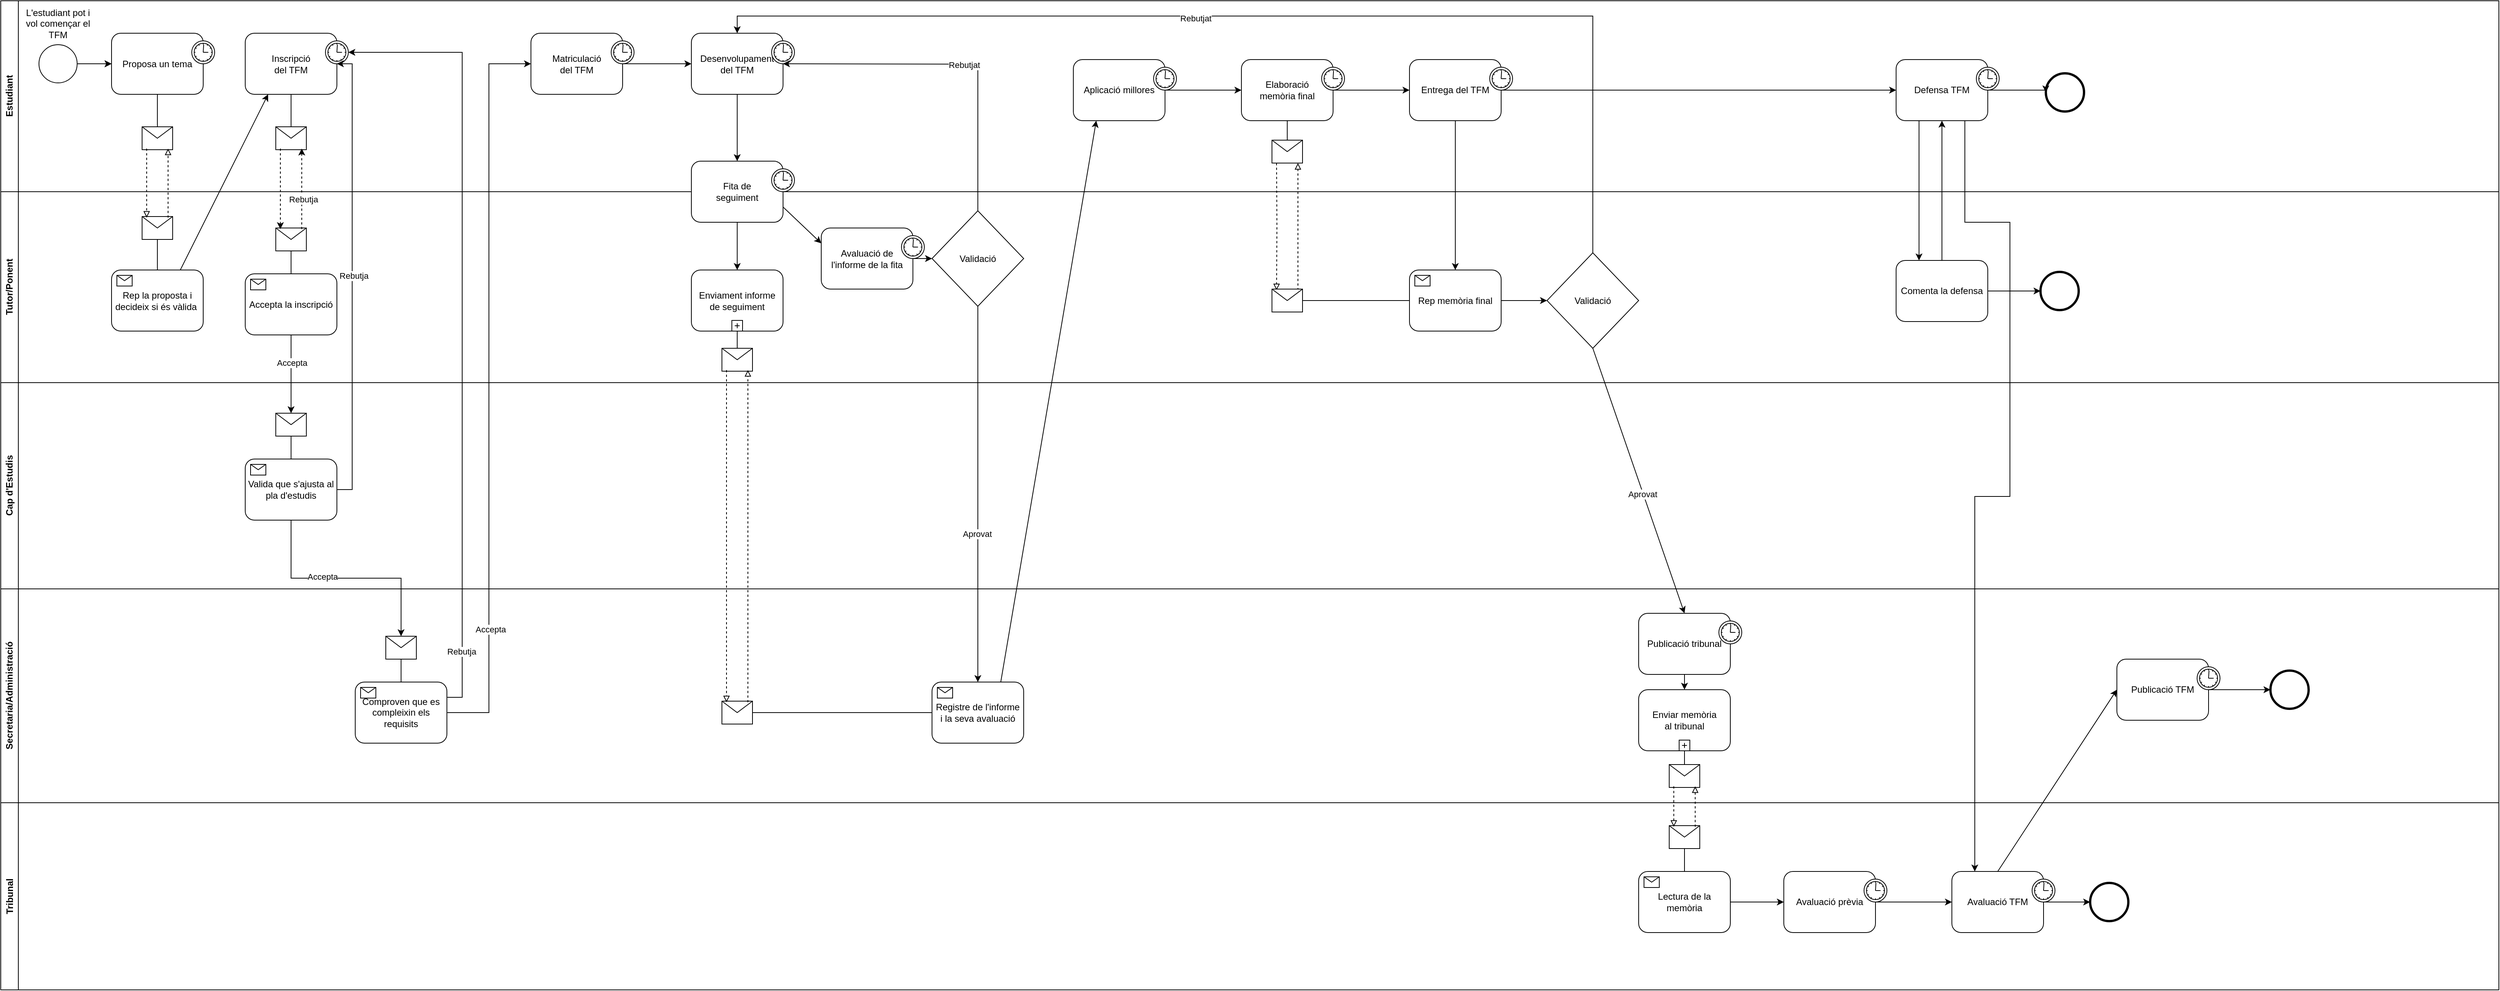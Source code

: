 <mxfile version="26.1.0">
  <diagram name="Page-1" id="2a216829-ef6e-dabb-86c1-c78162f3ba2b">
    <mxGraphModel grid="1" page="1" gridSize="10" guides="1" tooltips="1" connect="1" arrows="1" fold="1" pageScale="1" pageWidth="850" pageHeight="1100" background="none" math="0" shadow="0">
      <root>
        <mxCell id="0" />
        <mxCell id="1" parent="0" />
        <mxCell id="yLzV6yc735dI8KTZU0A9-1" value="Estudiant" style="swimlane;horizontal=0;whiteSpace=wrap;html=1;" vertex="1" parent="1">
          <mxGeometry x="190" y="360" width="3270" height="250" as="geometry" />
        </mxCell>
        <mxCell id="p6RiITKPJ6BDt2TdlpDd-7" style="edgeStyle=orthogonalEdgeStyle;rounded=0;orthogonalLoop=1;jettySize=auto;html=1;exitX=1;exitY=0.5;exitDx=0;exitDy=0;entryX=0;entryY=0.5;entryDx=0;entryDy=0;" edge="1" parent="yLzV6yc735dI8KTZU0A9-1" source="p6RiITKPJ6BDt2TdlpDd-5" target="yLzV6yc735dI8KTZU0A9-2">
          <mxGeometry relative="1" as="geometry" />
        </mxCell>
        <mxCell id="p6RiITKPJ6BDt2TdlpDd-5" value="" style="shape=mxgraph.bpmn.shape;html=1;verticalLabelPosition=bottom;labelBackgroundColor=#ffffff;verticalAlign=top;perimeter=ellipsePerimeter;outline=standard;symbol=general;" vertex="1" parent="yLzV6yc735dI8KTZU0A9-1">
          <mxGeometry x="50" y="57.5" width="50" height="50" as="geometry" />
        </mxCell>
        <mxCell id="p6RiITKPJ6BDt2TdlpDd-6" value="L&#39;estudiant pot i vol començar el TFM" style="text;html=1;align=center;verticalAlign=middle;whiteSpace=wrap;rounded=0;" vertex="1" parent="yLzV6yc735dI8KTZU0A9-1">
          <mxGeometry x="30" y="15" width="90" height="30" as="geometry" />
        </mxCell>
        <mxCell id="yLzV6yc735dI8KTZU0A9-2" value="Proposa un tema" style="html=1;whiteSpace=wrap;rounded=1;" vertex="1" parent="yLzV6yc735dI8KTZU0A9-1">
          <mxGeometry x="145" y="42.5" width="120" height="80" as="geometry" />
        </mxCell>
        <mxCell id="yLzV6yc735dI8KTZU0A9-3" value="" style="shape=mxgraph.bpmn.timer_start;perimeter=ellipsePerimeter;html=1;labelPosition=right;labelBackgroundColor=#ffffff;align=left;" vertex="1" parent="yLzV6yc735dI8KTZU0A9-2">
          <mxGeometry x="1" width="30" height="30" relative="1" as="geometry">
            <mxPoint x="-15" y="10" as="offset" />
          </mxGeometry>
        </mxCell>
        <mxCell id="yLzV6yc735dI8KTZU0A9-4" value="" style="shape=message;whiteSpace=wrap;html=1;" vertex="1" parent="yLzV6yc735dI8KTZU0A9-1">
          <mxGeometry x="185" y="165" width="40" height="30" as="geometry" />
        </mxCell>
        <mxCell id="yLzV6yc735dI8KTZU0A9-5" style="edgeStyle=orthogonalEdgeStyle;rounded=0;html=1;jettySize=auto;orthogonalLoop=1;endArrow=none;endFill=0;" edge="1" parent="yLzV6yc735dI8KTZU0A9-1" source="yLzV6yc735dI8KTZU0A9-4" target="yLzV6yc735dI8KTZU0A9-2">
          <mxGeometry relative="1" as="geometry" />
        </mxCell>
        <mxCell id="yLzV6yc735dI8KTZU0A9-6" style="edgeStyle=orthogonalEdgeStyle;rounded=0;orthogonalLoop=1;jettySize=auto;html=1;exitX=1;exitY=0.5;exitDx=0;exitDy=0;entryX=0;entryY=0.5;entryDx=0;entryDy=0;" edge="1" parent="yLzV6yc735dI8KTZU0A9-1" source="p6RiITKPJ6BDt2TdlpDd-5" target="yLzV6yc735dI8KTZU0A9-2">
          <mxGeometry relative="1" as="geometry" />
        </mxCell>
        <mxCell id="3hKkhI6YYm3gS_iwgTqW-5" value="&lt;div&gt;Inscripció&lt;/div&gt;&lt;div&gt;del TFM&lt;/div&gt;" style="html=1;whiteSpace=wrap;rounded=1;" vertex="1" parent="yLzV6yc735dI8KTZU0A9-1">
          <mxGeometry x="320" y="42.5" width="120" height="80" as="geometry" />
        </mxCell>
        <mxCell id="3hKkhI6YYm3gS_iwgTqW-6" value="" style="shape=mxgraph.bpmn.timer_start;perimeter=ellipsePerimeter;html=1;labelPosition=right;labelBackgroundColor=#ffffff;align=left;" vertex="1" parent="3hKkhI6YYm3gS_iwgTqW-5">
          <mxGeometry x="1" width="30" height="30" relative="1" as="geometry">
            <mxPoint x="-15" y="10" as="offset" />
          </mxGeometry>
        </mxCell>
        <mxCell id="3hKkhI6YYm3gS_iwgTqW-42" value="&lt;div&gt;Elaboració&lt;/div&gt;&lt;div&gt;memòria final&lt;/div&gt;" style="html=1;whiteSpace=wrap;rounded=1;" vertex="1" parent="yLzV6yc735dI8KTZU0A9-1">
          <mxGeometry x="1624" y="77" width="120" height="80" as="geometry" />
        </mxCell>
        <mxCell id="3hKkhI6YYm3gS_iwgTqW-43" value="" style="shape=mxgraph.bpmn.timer_start;perimeter=ellipsePerimeter;html=1;labelPosition=right;labelBackgroundColor=#ffffff;align=left;" vertex="1" parent="3hKkhI6YYm3gS_iwgTqW-42">
          <mxGeometry x="1" width="30" height="30" relative="1" as="geometry">
            <mxPoint x="-15" y="10" as="offset" />
          </mxGeometry>
        </mxCell>
        <mxCell id="3hKkhI6YYm3gS_iwgTqW-38" value="&lt;div&gt;Aplicació millores&lt;/div&gt;" style="html=1;whiteSpace=wrap;rounded=1;" vertex="1" parent="yLzV6yc735dI8KTZU0A9-1">
          <mxGeometry x="1404" y="77" width="120" height="80" as="geometry" />
        </mxCell>
        <mxCell id="3hKkhI6YYm3gS_iwgTqW-39" value="" style="shape=mxgraph.bpmn.timer_start;perimeter=ellipsePerimeter;html=1;labelPosition=right;labelBackgroundColor=#ffffff;align=left;" vertex="1" parent="3hKkhI6YYm3gS_iwgTqW-38">
          <mxGeometry x="1" width="30" height="30" relative="1" as="geometry">
            <mxPoint x="-15" y="10" as="offset" />
          </mxGeometry>
        </mxCell>
        <mxCell id="3hKkhI6YYm3gS_iwgTqW-44" value="" style="endArrow=classic;html=1;rounded=0;entryX=0;entryY=0.5;entryDx=0;entryDy=0;exitX=1;exitY=0.5;exitDx=0;exitDy=0;" edge="1" parent="yLzV6yc735dI8KTZU0A9-1" source="3hKkhI6YYm3gS_iwgTqW-38" target="3hKkhI6YYm3gS_iwgTqW-42">
          <mxGeometry width="50" height="50" relative="1" as="geometry">
            <mxPoint x="1694" y="215" as="sourcePoint" />
            <mxPoint x="1744" y="165" as="targetPoint" />
          </mxGeometry>
        </mxCell>
        <mxCell id="3hKkhI6YYm3gS_iwgTqW-45" value="Entrega del TFM" style="html=1;whiteSpace=wrap;rounded=1;" vertex="1" parent="yLzV6yc735dI8KTZU0A9-1">
          <mxGeometry x="1844" y="77" width="120" height="80" as="geometry" />
        </mxCell>
        <mxCell id="3hKkhI6YYm3gS_iwgTqW-46" value="" style="shape=mxgraph.bpmn.timer_start;perimeter=ellipsePerimeter;html=1;labelPosition=right;labelBackgroundColor=#ffffff;align=left;" vertex="1" parent="3hKkhI6YYm3gS_iwgTqW-45">
          <mxGeometry x="1" width="30" height="30" relative="1" as="geometry">
            <mxPoint x="-15" y="10" as="offset" />
          </mxGeometry>
        </mxCell>
        <mxCell id="3hKkhI6YYm3gS_iwgTqW-48" value="" style="endArrow=classic;html=1;rounded=0;entryX=0;entryY=0.5;entryDx=0;entryDy=0;exitX=0.5;exitY=1;exitDx=0;exitDy=0;exitPerimeter=0;" edge="1" parent="yLzV6yc735dI8KTZU0A9-1" source="3hKkhI6YYm3gS_iwgTqW-43" target="3hKkhI6YYm3gS_iwgTqW-45">
          <mxGeometry width="50" height="50" relative="1" as="geometry">
            <mxPoint x="1784" y="81.83" as="sourcePoint" />
            <mxPoint x="1834" y="81.83" as="targetPoint" />
          </mxGeometry>
        </mxCell>
        <mxCell id="3hKkhI6YYm3gS_iwgTqW-17" value="&lt;div&gt;Matriculació&lt;/div&gt;&lt;div&gt;del TFM&lt;/div&gt;" style="html=1;whiteSpace=wrap;rounded=1;" vertex="1" parent="yLzV6yc735dI8KTZU0A9-1">
          <mxGeometry x="694" y="42.5" width="120" height="80" as="geometry" />
        </mxCell>
        <mxCell id="3hKkhI6YYm3gS_iwgTqW-18" value="" style="shape=mxgraph.bpmn.timer_start;perimeter=ellipsePerimeter;html=1;labelPosition=right;labelBackgroundColor=#ffffff;align=left;" vertex="1" parent="3hKkhI6YYm3gS_iwgTqW-17">
          <mxGeometry x="1" width="30" height="30" relative="1" as="geometry">
            <mxPoint x="-15" y="10" as="offset" />
          </mxGeometry>
        </mxCell>
        <mxCell id="3hKkhI6YYm3gS_iwgTqW-20" value="Desenvolupament&lt;div&gt;del TFM&lt;/div&gt;" style="html=1;whiteSpace=wrap;rounded=1;" vertex="1" parent="yLzV6yc735dI8KTZU0A9-1">
          <mxGeometry x="904" y="42.5" width="120" height="80" as="geometry" />
        </mxCell>
        <mxCell id="3hKkhI6YYm3gS_iwgTqW-21" value="" style="shape=mxgraph.bpmn.timer_start;perimeter=ellipsePerimeter;html=1;labelPosition=right;labelBackgroundColor=#ffffff;align=left;" vertex="1" parent="3hKkhI6YYm3gS_iwgTqW-20">
          <mxGeometry x="1" width="30" height="30" relative="1" as="geometry">
            <mxPoint x="-15" y="10" as="offset" />
          </mxGeometry>
        </mxCell>
        <mxCell id="3hKkhI6YYm3gS_iwgTqW-22" value="" style="endArrow=classic;html=1;rounded=0;entryX=0;entryY=0.5;entryDx=0;entryDy=0;exitX=1;exitY=0.5;exitDx=0;exitDy=0;" edge="1" parent="yLzV6yc735dI8KTZU0A9-1" source="3hKkhI6YYm3gS_iwgTqW-17" target="3hKkhI6YYm3gS_iwgTqW-20">
          <mxGeometry width="50" height="50" relative="1" as="geometry">
            <mxPoint x="734" y="350" as="sourcePoint" />
            <mxPoint x="784" y="300" as="targetPoint" />
          </mxGeometry>
        </mxCell>
        <mxCell id="3hKkhI6YYm3gS_iwgTqW-113" value="" style="endArrow=classic;html=1;rounded=0;exitX=1;exitY=0.5;exitDx=0;exitDy=0;entryX=0;entryY=0.5;entryDx=0;entryDy=0;" edge="1" parent="yLzV6yc735dI8KTZU0A9-1" source="3hKkhI6YYm3gS_iwgTqW-45" target="3hKkhI6YYm3gS_iwgTqW-114">
          <mxGeometry width="50" height="50" relative="1" as="geometry">
            <mxPoint x="2174" y="140" as="sourcePoint" />
            <mxPoint x="2514" y="117" as="targetPoint" />
          </mxGeometry>
        </mxCell>
        <mxCell id="3hKkhI6YYm3gS_iwgTqW-114" value="Defensa TFM" style="html=1;whiteSpace=wrap;rounded=1;" vertex="1" parent="yLzV6yc735dI8KTZU0A9-1">
          <mxGeometry x="2481" y="77" width="120" height="80" as="geometry" />
        </mxCell>
        <mxCell id="3hKkhI6YYm3gS_iwgTqW-115" value="" style="shape=mxgraph.bpmn.timer_start;perimeter=ellipsePerimeter;html=1;labelPosition=right;labelBackgroundColor=#ffffff;align=left;" vertex="1" parent="3hKkhI6YYm3gS_iwgTqW-114">
          <mxGeometry x="1" width="30" height="30" relative="1" as="geometry">
            <mxPoint x="-15" y="10" as="offset" />
          </mxGeometry>
        </mxCell>
        <mxCell id="3hKkhI6YYm3gS_iwgTqW-129" value="" style="shape=mxgraph.bpmn.shape;html=1;verticalLabelPosition=bottom;labelBackgroundColor=#ffffff;verticalAlign=top;perimeter=ellipsePerimeter;outline=end;symbol=general;" vertex="1" parent="yLzV6yc735dI8KTZU0A9-1">
          <mxGeometry x="2677" y="95" width="50" height="50" as="geometry" />
        </mxCell>
        <mxCell id="3hKkhI6YYm3gS_iwgTqW-130" value="" style="edgeStyle=orthogonalEdgeStyle;rounded=0;orthogonalLoop=1;jettySize=auto;html=1;exitX=1;exitY=0.5;exitDx=0;exitDy=0;entryX=0;entryY=0.5;entryDx=0;entryDy=0;" edge="1" parent="yLzV6yc735dI8KTZU0A9-1" source="3hKkhI6YYm3gS_iwgTqW-114" target="3hKkhI6YYm3gS_iwgTqW-129">
          <mxGeometry relative="1" as="geometry">
            <mxPoint x="2601" y="125" as="sourcePoint" />
            <mxPoint x="2491" y="135" as="targetPoint" />
            <Array as="points">
              <mxPoint x="2647" y="117" />
              <mxPoint x="2647" y="117" />
            </Array>
          </mxGeometry>
        </mxCell>
        <mxCell id="p6RiITKPJ6BDt2TdlpDd-2" value="Cap d&#39;Estudis" style="swimlane;horizontal=0;whiteSpace=wrap;html=1;" vertex="1" parent="1">
          <mxGeometry x="190" y="860" width="3270" height="270" as="geometry" />
        </mxCell>
        <mxCell id="3hKkhI6YYm3gS_iwgTqW-11" value="Comproven que es compleixin els requisits" style="html=1;whiteSpace=wrap;rounded=1;" vertex="1" parent="p6RiITKPJ6BDt2TdlpDd-2">
          <mxGeometry x="464" y="392" width="120" height="80" as="geometry" />
        </mxCell>
        <mxCell id="3hKkhI6YYm3gS_iwgTqW-12" value="" style="html=1;shape=message;" vertex="1" parent="3hKkhI6YYm3gS_iwgTqW-11">
          <mxGeometry width="20" height="14" relative="1" as="geometry">
            <mxPoint x="7" y="7" as="offset" />
          </mxGeometry>
        </mxCell>
        <mxCell id="3hKkhI6YYm3gS_iwgTqW-14" style="edgeStyle=orthogonalEdgeStyle;rounded=0;html=1;jettySize=auto;orthogonalLoop=1;endArrow=none;endFill=0;exitX=0.5;exitY=1;exitDx=0;exitDy=0;" edge="1" parent="p6RiITKPJ6BDt2TdlpDd-2" source="3hKkhI6YYm3gS_iwgTqW-69" target="3hKkhI6YYm3gS_iwgTqW-11">
          <mxGeometry relative="1" as="geometry">
            <mxPoint x="524.059" y="362" as="sourcePoint" />
          </mxGeometry>
        </mxCell>
        <mxCell id="3hKkhI6YYm3gS_iwgTqW-29" value="&lt;div&gt;Registre de l&#39;informe&lt;/div&gt;&lt;div&gt;i la seva avaluació&lt;/div&gt;" style="html=1;whiteSpace=wrap;rounded=1;" vertex="1" parent="p6RiITKPJ6BDt2TdlpDd-2">
          <mxGeometry x="1219" y="392" width="120" height="80" as="geometry" />
        </mxCell>
        <mxCell id="3hKkhI6YYm3gS_iwgTqW-30" value="" style="html=1;shape=message;" vertex="1" parent="3hKkhI6YYm3gS_iwgTqW-29">
          <mxGeometry width="20" height="14" relative="1" as="geometry">
            <mxPoint x="7" y="7" as="offset" />
          </mxGeometry>
        </mxCell>
        <mxCell id="3hKkhI6YYm3gS_iwgTqW-65" value="Publicació tribunal" style="html=1;whiteSpace=wrap;rounded=1;" vertex="1" parent="p6RiITKPJ6BDt2TdlpDd-2">
          <mxGeometry x="2144" y="302" width="120" height="80" as="geometry" />
        </mxCell>
        <mxCell id="3hKkhI6YYm3gS_iwgTqW-66" value="" style="shape=mxgraph.bpmn.timer_start;perimeter=ellipsePerimeter;html=1;labelPosition=right;labelBackgroundColor=#ffffff;align=left;" vertex="1" parent="3hKkhI6YYm3gS_iwgTqW-65">
          <mxGeometry x="1" width="30" height="30" relative="1" as="geometry">
            <mxPoint x="-15" y="10" as="offset" />
          </mxGeometry>
        </mxCell>
        <mxCell id="3hKkhI6YYm3gS_iwgTqW-69" value="" style="shape=message;whiteSpace=wrap;html=1;" vertex="1" parent="p6RiITKPJ6BDt2TdlpDd-2">
          <mxGeometry x="504" y="332" width="40" height="30" as="geometry" />
        </mxCell>
        <mxCell id="3hKkhI6YYm3gS_iwgTqW-84" value="" style="shape=message;whiteSpace=wrap;html=1;" vertex="1" parent="p6RiITKPJ6BDt2TdlpDd-2">
          <mxGeometry x="944" y="417" width="40" height="30" as="geometry" />
        </mxCell>
        <mxCell id="3hKkhI6YYm3gS_iwgTqW-87" style="edgeStyle=orthogonalEdgeStyle;rounded=0;html=1;jettySize=auto;orthogonalLoop=1;endArrow=none;endFill=0;exitX=1;exitY=0.5;exitDx=0;exitDy=0;entryX=0;entryY=0.5;entryDx=0;entryDy=0;" edge="1" parent="p6RiITKPJ6BDt2TdlpDd-2" source="3hKkhI6YYm3gS_iwgTqW-84" target="3hKkhI6YYm3gS_iwgTqW-29">
          <mxGeometry relative="1" as="geometry">
            <mxPoint x="974" y="322" as="sourcePoint" />
            <mxPoint x="974" y="267" as="targetPoint" />
          </mxGeometry>
        </mxCell>
        <mxCell id="3hKkhI6YYm3gS_iwgTqW-100" value="&lt;div&gt;Enviar memòria&lt;/div&gt;&lt;div&gt;al tribunal&lt;/div&gt;" style="html=1;whiteSpace=wrap;rounded=1;" vertex="1" parent="p6RiITKPJ6BDt2TdlpDd-2">
          <mxGeometry x="2144" y="402" width="120" height="80" as="geometry" />
        </mxCell>
        <mxCell id="3hKkhI6YYm3gS_iwgTqW-101" value="" style="html=1;shape=plus;" vertex="1" parent="3hKkhI6YYm3gS_iwgTqW-100">
          <mxGeometry x="0.5" y="1" width="14" height="14" relative="1" as="geometry">
            <mxPoint x="-7" y="-14" as="offset" />
          </mxGeometry>
        </mxCell>
        <mxCell id="3hKkhI6YYm3gS_iwgTqW-102" value="" style="endArrow=classic;html=1;rounded=0;entryX=0.5;entryY=0;entryDx=0;entryDy=0;exitX=0.5;exitY=1;exitDx=0;exitDy=0;" edge="1" parent="p6RiITKPJ6BDt2TdlpDd-2" source="3hKkhI6YYm3gS_iwgTqW-65" target="3hKkhI6YYm3gS_iwgTqW-100">
          <mxGeometry width="50" height="50" relative="1" as="geometry">
            <mxPoint x="1974" y="195" as="sourcePoint" />
            <mxPoint x="2034" y="195" as="targetPoint" />
          </mxGeometry>
        </mxCell>
        <mxCell id="Fxmn-og7mq1B0yZS_rPv-15" style="edgeStyle=orthogonalEdgeStyle;rounded=0;orthogonalLoop=1;jettySize=auto;html=1;exitX=0.5;exitY=1;exitDx=0;exitDy=0;entryX=0.5;entryY=0;entryDx=0;entryDy=0;" edge="1" parent="p6RiITKPJ6BDt2TdlpDd-2" source="Fxmn-og7mq1B0yZS_rPv-9" target="3hKkhI6YYm3gS_iwgTqW-69">
          <mxGeometry relative="1" as="geometry" />
        </mxCell>
        <mxCell id="Fxmn-og7mq1B0yZS_rPv-16" value="Accepta" style="edgeLabel;html=1;align=center;verticalAlign=middle;resizable=0;points=[];" connectable="0" vertex="1" parent="Fxmn-og7mq1B0yZS_rPv-15">
          <mxGeometry x="-0.211" y="2" relative="1" as="geometry">
            <mxPoint as="offset" />
          </mxGeometry>
        </mxCell>
        <mxCell id="Fxmn-og7mq1B0yZS_rPv-9" value="Valida que s&#39;ajusta al pla d&#39;estudis" style="html=1;whiteSpace=wrap;rounded=1;" vertex="1" parent="p6RiITKPJ6BDt2TdlpDd-2">
          <mxGeometry x="320" y="100" width="120" height="80" as="geometry" />
        </mxCell>
        <mxCell id="Fxmn-og7mq1B0yZS_rPv-10" value="" style="html=1;shape=message;" vertex="1" parent="Fxmn-og7mq1B0yZS_rPv-9">
          <mxGeometry width="20" height="14" relative="1" as="geometry">
            <mxPoint x="7" y="7" as="offset" />
          </mxGeometry>
        </mxCell>
        <mxCell id="Fxmn-og7mq1B0yZS_rPv-11" style="edgeStyle=orthogonalEdgeStyle;rounded=0;html=1;jettySize=auto;orthogonalLoop=1;endArrow=none;endFill=0;exitX=0.5;exitY=1;exitDx=0;exitDy=0;" edge="1" parent="p6RiITKPJ6BDt2TdlpDd-2" source="Fxmn-og7mq1B0yZS_rPv-12" target="Fxmn-og7mq1B0yZS_rPv-9">
          <mxGeometry relative="1" as="geometry">
            <mxPoint x="380.059" y="70" as="sourcePoint" />
          </mxGeometry>
        </mxCell>
        <mxCell id="Fxmn-og7mq1B0yZS_rPv-12" value="" style="shape=message;whiteSpace=wrap;html=1;" vertex="1" parent="p6RiITKPJ6BDt2TdlpDd-2">
          <mxGeometry x="360" y="40" width="40" height="30" as="geometry" />
        </mxCell>
        <mxCell id="p6RiITKPJ6BDt2TdlpDd-4" value="Tribunal" style="swimlane;horizontal=0;whiteSpace=wrap;html=1;" vertex="1" parent="1">
          <mxGeometry x="190" y="1410" width="3270" height="245" as="geometry" />
        </mxCell>
        <mxCell id="3hKkhI6YYm3gS_iwgTqW-116" value="Avaluació TFM" style="html=1;whiteSpace=wrap;rounded=1;" vertex="1" parent="p6RiITKPJ6BDt2TdlpDd-4">
          <mxGeometry x="2554" y="90" width="120" height="80" as="geometry" />
        </mxCell>
        <mxCell id="3hKkhI6YYm3gS_iwgTqW-117" value="" style="shape=mxgraph.bpmn.timer_start;perimeter=ellipsePerimeter;html=1;labelPosition=right;labelBackgroundColor=#ffffff;align=left;" vertex="1" parent="3hKkhI6YYm3gS_iwgTqW-116">
          <mxGeometry x="1" width="30" height="30" relative="1" as="geometry">
            <mxPoint x="-15" y="10" as="offset" />
          </mxGeometry>
        </mxCell>
        <mxCell id="3hKkhI6YYm3gS_iwgTqW-104" value="Lectura de la memòria" style="html=1;whiteSpace=wrap;rounded=1;" vertex="1" parent="p6RiITKPJ6BDt2TdlpDd-4">
          <mxGeometry x="2144" y="90" width="120" height="80" as="geometry" />
        </mxCell>
        <mxCell id="3hKkhI6YYm3gS_iwgTqW-105" value="" style="html=1;shape=message;" vertex="1" parent="3hKkhI6YYm3gS_iwgTqW-104">
          <mxGeometry width="20" height="14" relative="1" as="geometry">
            <mxPoint x="7" y="7" as="offset" />
          </mxGeometry>
        </mxCell>
        <mxCell id="3hKkhI6YYm3gS_iwgTqW-97" value="" style="shape=message;whiteSpace=wrap;html=1;" vertex="1" parent="p6RiITKPJ6BDt2TdlpDd-4">
          <mxGeometry x="2184" y="30" width="40" height="30" as="geometry" />
        </mxCell>
        <mxCell id="3hKkhI6YYm3gS_iwgTqW-106" style="edgeStyle=orthogonalEdgeStyle;rounded=0;html=1;jettySize=auto;orthogonalLoop=1;endArrow=none;endFill=0;entryX=0.5;entryY=0;entryDx=0;entryDy=0;exitX=0.5;exitY=1;exitDx=0;exitDy=0;" edge="1" parent="p6RiITKPJ6BDt2TdlpDd-4" source="3hKkhI6YYm3gS_iwgTqW-97" target="3hKkhI6YYm3gS_iwgTqW-104">
          <mxGeometry relative="1" as="geometry">
            <mxPoint x="2214" y="-350" as="sourcePoint" />
            <mxPoint x="2214" y="-320" as="targetPoint" />
          </mxGeometry>
        </mxCell>
        <mxCell id="3hKkhI6YYm3gS_iwgTqW-107" value="Avaluació prèvia" style="html=1;whiteSpace=wrap;rounded=1;" vertex="1" parent="p6RiITKPJ6BDt2TdlpDd-4">
          <mxGeometry x="2334" y="90" width="120" height="80" as="geometry" />
        </mxCell>
        <mxCell id="3hKkhI6YYm3gS_iwgTqW-108" value="" style="shape=mxgraph.bpmn.timer_start;perimeter=ellipsePerimeter;html=1;labelPosition=right;labelBackgroundColor=#ffffff;align=left;" vertex="1" parent="3hKkhI6YYm3gS_iwgTqW-107">
          <mxGeometry x="1" width="30" height="30" relative="1" as="geometry">
            <mxPoint x="-15" y="10" as="offset" />
          </mxGeometry>
        </mxCell>
        <mxCell id="3hKkhI6YYm3gS_iwgTqW-126" value="" style="edgeStyle=orthogonalEdgeStyle;rounded=0;orthogonalLoop=1;jettySize=auto;html=1;exitX=0.5;exitY=1;exitDx=0;exitDy=0;entryX=0;entryY=0.5;entryDx=0;entryDy=0;exitPerimeter=0;" edge="1" parent="p6RiITKPJ6BDt2TdlpDd-4" source="3hKkhI6YYm3gS_iwgTqW-108" target="3hKkhI6YYm3gS_iwgTqW-116">
          <mxGeometry relative="1" as="geometry">
            <mxPoint x="2344" y="140" as="targetPoint" />
            <Array as="points">
              <mxPoint x="2510" y="130" />
              <mxPoint x="2510" y="130" />
            </Array>
            <mxPoint x="2274" y="140" as="sourcePoint" />
          </mxGeometry>
        </mxCell>
        <mxCell id="3hKkhI6YYm3gS_iwgTqW-127" value="" style="shape=mxgraph.bpmn.shape;html=1;verticalLabelPosition=bottom;labelBackgroundColor=#ffffff;verticalAlign=top;perimeter=ellipsePerimeter;outline=end;symbol=general;" vertex="1" parent="p6RiITKPJ6BDt2TdlpDd-4">
          <mxGeometry x="2735" y="105" width="50" height="50" as="geometry" />
        </mxCell>
        <mxCell id="3hKkhI6YYm3gS_iwgTqW-128" value="" style="edgeStyle=orthogonalEdgeStyle;rounded=0;orthogonalLoop=1;jettySize=auto;html=1;exitX=0.5;exitY=1;exitDx=0;exitDy=0;entryX=0;entryY=0.5;entryDx=0;entryDy=0;exitPerimeter=0;" edge="1" parent="p6RiITKPJ6BDt2TdlpDd-4" source="3hKkhI6YYm3gS_iwgTqW-117" target="3hKkhI6YYm3gS_iwgTqW-127">
          <mxGeometry relative="1" as="geometry">
            <mxPoint x="2684" y="140" as="sourcePoint" />
            <mxPoint x="2824" y="140" as="targetPoint" />
            <Array as="points">
              <mxPoint x="2690" y="130" />
              <mxPoint x="2690" y="130" />
            </Array>
          </mxGeometry>
        </mxCell>
        <mxCell id="3hKkhI6YYm3gS_iwgTqW-25" value="" style="endArrow=classic;html=1;rounded=0;exitX=0.5;exitY=1;exitDx=0;exitDy=0;entryX=0.5;entryY=0;entryDx=0;entryDy=0;" edge="1" parent="1" source="3hKkhI6YYm3gS_iwgTqW-20" target="3hKkhI6YYm3gS_iwgTqW-23">
          <mxGeometry width="50" height="50" relative="1" as="geometry">
            <mxPoint x="1084" y="690" as="sourcePoint" />
            <mxPoint x="1134" y="640" as="targetPoint" />
          </mxGeometry>
        </mxCell>
        <mxCell id="3hKkhI6YYm3gS_iwgTqW-33" value="" style="endArrow=classic;html=1;rounded=0;exitX=0.5;exitY=1;exitDx=0;exitDy=0;entryX=0.5;entryY=0;entryDx=0;entryDy=0;" edge="1" parent="1" source="3hKkhI6YYm3gS_iwgTqW-32" target="3hKkhI6YYm3gS_iwgTqW-29">
          <mxGeometry width="50" height="50" relative="1" as="geometry">
            <mxPoint x="1594" y="920" as="sourcePoint" />
            <mxPoint x="1469" y="900" as="targetPoint" />
          </mxGeometry>
        </mxCell>
        <mxCell id="3hKkhI6YYm3gS_iwgTqW-34" value="Aprovat" style="edgeLabel;html=1;align=center;verticalAlign=middle;resizable=0;points=[];" vertex="1" connectable="0" parent="3hKkhI6YYm3gS_iwgTqW-33">
          <mxGeometry x="0.216" y="-1" relative="1" as="geometry">
            <mxPoint y="-1" as="offset" />
          </mxGeometry>
        </mxCell>
        <mxCell id="3hKkhI6YYm3gS_iwgTqW-35" value="" style="endArrow=classic;html=1;rounded=0;exitX=0.5;exitY=0;exitDx=0;exitDy=0;entryX=1;entryY=0.5;entryDx=0;entryDy=0;" edge="1" parent="1" source="3hKkhI6YYm3gS_iwgTqW-32" target="3hKkhI6YYm3gS_iwgTqW-20">
          <mxGeometry width="50" height="50" relative="1" as="geometry">
            <mxPoint x="1504" y="600" as="sourcePoint" />
            <mxPoint x="1554" y="550" as="targetPoint" />
            <Array as="points">
              <mxPoint x="1469" y="443" />
            </Array>
          </mxGeometry>
        </mxCell>
        <mxCell id="3hKkhI6YYm3gS_iwgTqW-36" value="Rebutjat" style="edgeLabel;html=1;align=center;verticalAlign=middle;resizable=0;points=[];" vertex="1" connectable="0" parent="3hKkhI6YYm3gS_iwgTqW-35">
          <mxGeometry x="-0.064" y="1" relative="1" as="geometry">
            <mxPoint x="-1" as="offset" />
          </mxGeometry>
        </mxCell>
        <mxCell id="3hKkhI6YYm3gS_iwgTqW-37" value="" style="endArrow=classic;html=1;rounded=0;entryX=0.25;entryY=1;entryDx=0;entryDy=0;exitX=0.75;exitY=0;exitDx=0;exitDy=0;" edge="1" parent="1" source="3hKkhI6YYm3gS_iwgTqW-29" target="3hKkhI6YYm3gS_iwgTqW-38">
          <mxGeometry width="50" height="50" relative="1" as="geometry">
            <mxPoint x="1364" y="1040" as="sourcePoint" />
            <mxPoint x="1414" y="990" as="targetPoint" />
          </mxGeometry>
        </mxCell>
        <mxCell id="p6RiITKPJ6BDt2TdlpDd-1" value="Tutor/Ponent" style="swimlane;horizontal=0;whiteSpace=wrap;html=1;startSize=23;" vertex="1" parent="1">
          <mxGeometry x="190" y="610" width="3270" height="250" as="geometry" />
        </mxCell>
        <mxCell id="yLzV6yc735dI8KTZU0A9-7" value="Rep la proposta i decideix si és vàlida&amp;nbsp;" style="html=1;whiteSpace=wrap;rounded=1;" vertex="1" parent="p6RiITKPJ6BDt2TdlpDd-1">
          <mxGeometry x="145" y="102.5" width="120" height="80" as="geometry" />
        </mxCell>
        <mxCell id="yLzV6yc735dI8KTZU0A9-8" value="" style="html=1;shape=message;" vertex="1" parent="yLzV6yc735dI8KTZU0A9-7">
          <mxGeometry width="20" height="14" relative="1" as="geometry">
            <mxPoint x="7" y="7" as="offset" />
          </mxGeometry>
        </mxCell>
        <mxCell id="yLzV6yc735dI8KTZU0A9-9" value="" style="shape=message;whiteSpace=wrap;html=1;" vertex="1" parent="p6RiITKPJ6BDt2TdlpDd-1">
          <mxGeometry x="185" y="32.5" width="40" height="30" as="geometry" />
        </mxCell>
        <mxCell id="yLzV6yc735dI8KTZU0A9-10" style="edgeStyle=orthogonalEdgeStyle;rounded=0;html=1;jettySize=auto;orthogonalLoop=1;endArrow=none;endFill=0;" edge="1" parent="p6RiITKPJ6BDt2TdlpDd-1" source="yLzV6yc735dI8KTZU0A9-9" target="yLzV6yc735dI8KTZU0A9-7">
          <mxGeometry relative="1" as="geometry" />
        </mxCell>
        <mxCell id="3hKkhI6YYm3gS_iwgTqW-23" value="&lt;div&gt;Fita de&lt;/div&gt;&lt;div&gt;seguiment&lt;/div&gt;" style="html=1;whiteSpace=wrap;rounded=1;" vertex="1" parent="p6RiITKPJ6BDt2TdlpDd-1">
          <mxGeometry x="904" y="-40" width="120" height="80" as="geometry" />
        </mxCell>
        <mxCell id="3hKkhI6YYm3gS_iwgTqW-24" value="" style="shape=mxgraph.bpmn.timer_start;perimeter=ellipsePerimeter;html=1;labelPosition=right;labelBackgroundColor=#ffffff;align=left;" vertex="1" parent="3hKkhI6YYm3gS_iwgTqW-23">
          <mxGeometry x="1" width="30" height="30" relative="1" as="geometry">
            <mxPoint x="-15" y="10" as="offset" />
          </mxGeometry>
        </mxCell>
        <mxCell id="3hKkhI6YYm3gS_iwgTqW-26" value="&lt;div&gt;Avaluació de&lt;/div&gt;&lt;div&gt;l&#39;informe de la fita&lt;/div&gt;" style="html=1;whiteSpace=wrap;rounded=1;" vertex="1" parent="p6RiITKPJ6BDt2TdlpDd-1">
          <mxGeometry x="1074" y="47.5" width="120" height="80" as="geometry" />
        </mxCell>
        <mxCell id="3hKkhI6YYm3gS_iwgTqW-27" value="" style="shape=mxgraph.bpmn.timer_start;perimeter=ellipsePerimeter;html=1;labelPosition=right;labelBackgroundColor=#ffffff;align=left;" vertex="1" parent="3hKkhI6YYm3gS_iwgTqW-26">
          <mxGeometry x="1" width="30" height="30" relative="1" as="geometry">
            <mxPoint x="-15" y="10" as="offset" />
          </mxGeometry>
        </mxCell>
        <mxCell id="3hKkhI6YYm3gS_iwgTqW-28" value="" style="endArrow=classic;html=1;rounded=0;entryX=0;entryY=0.25;entryDx=0;entryDy=0;exitX=1;exitY=0.75;exitDx=0;exitDy=0;" edge="1" parent="p6RiITKPJ6BDt2TdlpDd-1" source="3hKkhI6YYm3gS_iwgTqW-23" target="3hKkhI6YYm3gS_iwgTqW-26">
          <mxGeometry width="50" height="50" relative="1" as="geometry">
            <mxPoint x="1024" y="30" as="sourcePoint" />
            <mxPoint x="1074" y="-20" as="targetPoint" />
          </mxGeometry>
        </mxCell>
        <mxCell id="3hKkhI6YYm3gS_iwgTqW-49" value="Rep memòria final" style="html=1;whiteSpace=wrap;rounded=1;" vertex="1" parent="p6RiITKPJ6BDt2TdlpDd-1">
          <mxGeometry x="1844" y="102.5" width="120" height="80" as="geometry" />
        </mxCell>
        <mxCell id="3hKkhI6YYm3gS_iwgTqW-50" value="" style="html=1;shape=message;" vertex="1" parent="3hKkhI6YYm3gS_iwgTqW-49">
          <mxGeometry width="20" height="14" relative="1" as="geometry">
            <mxPoint x="7" y="7" as="offset" />
          </mxGeometry>
        </mxCell>
        <mxCell id="3hKkhI6YYm3gS_iwgTqW-47" value="Validació" style="rhombus;whiteSpace=wrap;html=1;" vertex="1" parent="p6RiITKPJ6BDt2TdlpDd-1">
          <mxGeometry x="2024" y="80" width="120" height="125" as="geometry" />
        </mxCell>
        <mxCell id="3hKkhI6YYm3gS_iwgTqW-52" value="" style="endArrow=classic;html=1;rounded=0;entryX=0;entryY=0.5;entryDx=0;entryDy=0;exitX=1;exitY=0.5;exitDx=0;exitDy=0;" edge="1" parent="p6RiITKPJ6BDt2TdlpDd-1" source="3hKkhI6YYm3gS_iwgTqW-49" target="3hKkhI6YYm3gS_iwgTqW-47">
          <mxGeometry width="50" height="50" relative="1" as="geometry">
            <mxPoint x="1884" y="230" as="sourcePoint" />
            <mxPoint x="1934" y="180" as="targetPoint" />
          </mxGeometry>
        </mxCell>
        <mxCell id="3hKkhI6YYm3gS_iwgTqW-32" value="Validació" style="rhombus;whiteSpace=wrap;html=1;" vertex="1" parent="p6RiITKPJ6BDt2TdlpDd-1">
          <mxGeometry x="1219" y="25" width="120" height="125" as="geometry" />
        </mxCell>
        <mxCell id="3hKkhI6YYm3gS_iwgTqW-31" value="" style="endArrow=classic;html=1;rounded=0;entryX=0;entryY=0.5;entryDx=0;entryDy=0;exitX=0.5;exitY=1;exitDx=0;exitDy=0;exitPerimeter=0;" edge="1" parent="p6RiITKPJ6BDt2TdlpDd-1" source="3hKkhI6YYm3gS_iwgTqW-27" target="3hKkhI6YYm3gS_iwgTqW-32">
          <mxGeometry width="50" height="50" relative="1" as="geometry">
            <mxPoint x="1014" y="330" as="sourcePoint" />
            <mxPoint x="1064" y="280" as="targetPoint" />
          </mxGeometry>
        </mxCell>
        <mxCell id="3hKkhI6YYm3gS_iwgTqW-68" value="" style="shape=message;whiteSpace=wrap;html=1;" vertex="1" parent="p6RiITKPJ6BDt2TdlpDd-1">
          <mxGeometry x="360" y="-85" width="40" height="30" as="geometry" />
        </mxCell>
        <mxCell id="3hKkhI6YYm3gS_iwgTqW-73" value="&lt;div&gt;Enviament informe&lt;/div&gt;&lt;div&gt;de seguiment&lt;/div&gt;" style="html=1;whiteSpace=wrap;rounded=1;" vertex="1" parent="p6RiITKPJ6BDt2TdlpDd-1">
          <mxGeometry x="904" y="102.5" width="120" height="80" as="geometry" />
        </mxCell>
        <mxCell id="3hKkhI6YYm3gS_iwgTqW-74" value="" style="html=1;shape=plus;" vertex="1" parent="3hKkhI6YYm3gS_iwgTqW-73">
          <mxGeometry x="0.5" y="1" width="14" height="14" relative="1" as="geometry">
            <mxPoint x="-7" y="-14" as="offset" />
          </mxGeometry>
        </mxCell>
        <mxCell id="3hKkhI6YYm3gS_iwgTqW-76" value="" style="endArrow=classic;html=1;rounded=0;entryX=0.5;entryY=0;entryDx=0;entryDy=0;exitX=0.5;exitY=1;exitDx=0;exitDy=0;" edge="1" parent="p6RiITKPJ6BDt2TdlpDd-1" source="3hKkhI6YYm3gS_iwgTqW-23" target="3hKkhI6YYm3gS_iwgTqW-73">
          <mxGeometry width="50" height="50" relative="1" as="geometry">
            <mxPoint x="1034" y="30" as="sourcePoint" />
            <mxPoint x="1084" y="63" as="targetPoint" />
          </mxGeometry>
        </mxCell>
        <mxCell id="3hKkhI6YYm3gS_iwgTqW-88" style="edgeStyle=orthogonalEdgeStyle;rounded=0;orthogonalLoop=1;jettySize=auto;html=1;exitX=0.85;exitY=0.05;exitDx=0;exitDy=0;exitPerimeter=0;entryX=0.85;entryY=0.95;entryDx=0;entryDy=0;entryPerimeter=0;endArrow=block;endFill=0;dashed=1;" edge="1" parent="p6RiITKPJ6BDt2TdlpDd-1" source="3hKkhI6YYm3gS_iwgTqW-91">
          <mxGeometry relative="1" as="geometry">
            <mxPoint x="1698" y="-37.5" as="targetPoint" />
          </mxGeometry>
        </mxCell>
        <mxCell id="3hKkhI6YYm3gS_iwgTqW-89" style="edgeStyle=orthogonalEdgeStyle;rounded=0;orthogonalLoop=1;jettySize=auto;html=1;exitX=0.15;exitY=0.95;exitDx=0;exitDy=0;exitPerimeter=0;entryX=0.15;entryY=0.05;entryDx=0;entryDy=0;entryPerimeter=0;dashed=1;endArrow=block;endFill=0;" edge="1" parent="p6RiITKPJ6BDt2TdlpDd-1" target="3hKkhI6YYm3gS_iwgTqW-91">
          <mxGeometry relative="1" as="geometry">
            <mxPoint x="1670" y="-37.5" as="sourcePoint" />
          </mxGeometry>
        </mxCell>
        <mxCell id="3hKkhI6YYm3gS_iwgTqW-90" value="" style="shape=message;whiteSpace=wrap;html=1;" vertex="1" parent="p6RiITKPJ6BDt2TdlpDd-1">
          <mxGeometry x="1664" y="-67.5" width="40" height="30" as="geometry" />
        </mxCell>
        <mxCell id="3hKkhI6YYm3gS_iwgTqW-91" value="" style="shape=message;whiteSpace=wrap;html=1;" vertex="1" parent="p6RiITKPJ6BDt2TdlpDd-1">
          <mxGeometry x="1664" y="127.5" width="40" height="30" as="geometry" />
        </mxCell>
        <mxCell id="3hKkhI6YYm3gS_iwgTqW-92" style="edgeStyle=orthogonalEdgeStyle;rounded=0;html=1;jettySize=auto;orthogonalLoop=1;endArrow=none;endFill=0;exitX=1;exitY=0.5;exitDx=0;exitDy=0;entryX=0;entryY=0.5;entryDx=0;entryDy=0;" edge="1" parent="p6RiITKPJ6BDt2TdlpDd-1" source="3hKkhI6YYm3gS_iwgTqW-91" target="3hKkhI6YYm3gS_iwgTqW-49">
          <mxGeometry relative="1" as="geometry">
            <mxPoint x="994" y="400" as="sourcePoint" />
            <mxPoint x="1229" y="400" as="targetPoint" />
          </mxGeometry>
        </mxCell>
        <mxCell id="3hKkhI6YYm3gS_iwgTqW-78" value="" style="shape=message;whiteSpace=wrap;html=1;" vertex="1" parent="p6RiITKPJ6BDt2TdlpDd-1">
          <mxGeometry x="944" y="205" width="40" height="30" as="geometry" />
        </mxCell>
        <mxCell id="3hKkhI6YYm3gS_iwgTqW-82" style="edgeStyle=orthogonalEdgeStyle;rounded=0;html=1;jettySize=auto;orthogonalLoop=1;endArrow=none;endFill=0;exitX=0.5;exitY=0;exitDx=0;exitDy=0;entryX=0.5;entryY=1;entryDx=0;entryDy=0;" edge="1" parent="p6RiITKPJ6BDt2TdlpDd-1" source="3hKkhI6YYm3gS_iwgTqW-78" target="3hKkhI6YYm3gS_iwgTqW-74">
          <mxGeometry relative="1" as="geometry">
            <mxPoint x="584" y="-75" as="sourcePoint" />
            <mxPoint x="584" y="-117" as="targetPoint" />
          </mxGeometry>
        </mxCell>
        <mxCell id="Fxmn-og7mq1B0yZS_rPv-2" value="Accepta la inscripció" style="html=1;whiteSpace=wrap;rounded=1;" vertex="1" parent="p6RiITKPJ6BDt2TdlpDd-1">
          <mxGeometry x="320" y="107.5" width="120" height="80" as="geometry" />
        </mxCell>
        <mxCell id="Fxmn-og7mq1B0yZS_rPv-3" value="" style="html=1;shape=message;" vertex="1" parent="Fxmn-og7mq1B0yZS_rPv-2">
          <mxGeometry width="20" height="14" relative="1" as="geometry">
            <mxPoint x="7" y="7" as="offset" />
          </mxGeometry>
        </mxCell>
        <mxCell id="Fxmn-og7mq1B0yZS_rPv-4" style="edgeStyle=orthogonalEdgeStyle;rounded=0;html=1;jettySize=auto;orthogonalLoop=1;endArrow=none;endFill=0;exitX=0.5;exitY=1;exitDx=0;exitDy=0;" edge="1" parent="p6RiITKPJ6BDt2TdlpDd-1" source="Fxmn-og7mq1B0yZS_rPv-5" target="Fxmn-og7mq1B0yZS_rPv-2">
          <mxGeometry relative="1" as="geometry">
            <mxPoint x="380.059" y="77.5" as="sourcePoint" />
          </mxGeometry>
        </mxCell>
        <mxCell id="Fxmn-og7mq1B0yZS_rPv-5" value="" style="shape=message;whiteSpace=wrap;html=1;" vertex="1" parent="p6RiITKPJ6BDt2TdlpDd-1">
          <mxGeometry x="360" y="47.5" width="40" height="30" as="geometry" />
        </mxCell>
        <mxCell id="Fxmn-og7mq1B0yZS_rPv-6" value="" style="endArrow=classic;html=1;rounded=0;exitX=0.15;exitY=0.95;exitDx=0;exitDy=0;exitPerimeter=0;entryX=0.15;entryY=0.05;entryDx=0;entryDy=0;entryPerimeter=0;dashed=1;" edge="1" parent="p6RiITKPJ6BDt2TdlpDd-1" source="3hKkhI6YYm3gS_iwgTqW-68" target="Fxmn-og7mq1B0yZS_rPv-5">
          <mxGeometry width="50" height="50" relative="1" as="geometry">
            <mxPoint x="460" y="90" as="sourcePoint" />
            <mxPoint x="510" y="40" as="targetPoint" />
          </mxGeometry>
        </mxCell>
        <mxCell id="Fxmn-og7mq1B0yZS_rPv-7" style="edgeStyle=orthogonalEdgeStyle;rounded=0;orthogonalLoop=1;jettySize=auto;html=1;exitX=0.85;exitY=0.05;exitDx=0;exitDy=0;exitPerimeter=0;entryX=0.85;entryY=0.95;entryDx=0;entryDy=0;entryPerimeter=0;dashed=1;" edge="1" parent="p6RiITKPJ6BDt2TdlpDd-1" source="Fxmn-og7mq1B0yZS_rPv-5" target="3hKkhI6YYm3gS_iwgTqW-68">
          <mxGeometry relative="1" as="geometry" />
        </mxCell>
        <mxCell id="Fxmn-og7mq1B0yZS_rPv-8" value="Rebutja" style="edgeLabel;html=1;align=center;verticalAlign=middle;resizable=0;points=[];" connectable="0" vertex="1" parent="Fxmn-og7mq1B0yZS_rPv-7">
          <mxGeometry x="-0.26" y="-2" relative="1" as="geometry">
            <mxPoint as="offset" />
          </mxGeometry>
        </mxCell>
        <mxCell id="Fxmn-og7mq1B0yZS_rPv-37" style="edgeStyle=orthogonalEdgeStyle;rounded=0;orthogonalLoop=1;jettySize=auto;html=1;exitX=1;exitY=0.5;exitDx=0;exitDy=0;entryX=0;entryY=0.5;entryDx=0;entryDy=0;" edge="1" parent="p6RiITKPJ6BDt2TdlpDd-1" source="Fxmn-og7mq1B0yZS_rPv-28" target="Fxmn-og7mq1B0yZS_rPv-36">
          <mxGeometry relative="1" as="geometry" />
        </mxCell>
        <mxCell id="Fxmn-og7mq1B0yZS_rPv-28" value="Comenta la defensa" style="html=1;whiteSpace=wrap;rounded=1;" vertex="1" parent="p6RiITKPJ6BDt2TdlpDd-1">
          <mxGeometry x="2481" y="90" width="120" height="80" as="geometry" />
        </mxCell>
        <mxCell id="Fxmn-og7mq1B0yZS_rPv-36" value="" style="shape=mxgraph.bpmn.shape;html=1;verticalLabelPosition=bottom;labelBackgroundColor=#ffffff;verticalAlign=top;perimeter=ellipsePerimeter;outline=end;symbol=general;" vertex="1" parent="p6RiITKPJ6BDt2TdlpDd-1">
          <mxGeometry x="2670" y="105" width="50" height="50" as="geometry" />
        </mxCell>
        <mxCell id="3hKkhI6YYm3gS_iwgTqW-7" value="" style="endArrow=classic;html=1;rounded=0;exitX=0.75;exitY=0;exitDx=0;exitDy=0;entryX=0.25;entryY=1;entryDx=0;entryDy=0;" edge="1" parent="1" source="yLzV6yc735dI8KTZU0A9-7" target="3hKkhI6YYm3gS_iwgTqW-5">
          <mxGeometry width="50" height="50" relative="1" as="geometry">
            <mxPoint x="450" y="835" as="sourcePoint" />
            <mxPoint x="500" y="785" as="targetPoint" />
          </mxGeometry>
        </mxCell>
        <mxCell id="p6RiITKPJ6BDt2TdlpDd-12" style="edgeStyle=orthogonalEdgeStyle;rounded=0;orthogonalLoop=1;jettySize=auto;html=1;exitX=0.85;exitY=0.05;exitDx=0;exitDy=0;exitPerimeter=0;entryX=0.85;entryY=0.95;entryDx=0;entryDy=0;entryPerimeter=0;endArrow=block;endFill=0;dashed=1;" edge="1" parent="1" source="yLzV6yc735dI8KTZU0A9-9" target="yLzV6yc735dI8KTZU0A9-4">
          <mxGeometry relative="1" as="geometry" />
        </mxCell>
        <mxCell id="p6RiITKPJ6BDt2TdlpDd-11" style="edgeStyle=orthogonalEdgeStyle;rounded=0;orthogonalLoop=1;jettySize=auto;html=1;exitX=0.15;exitY=0.95;exitDx=0;exitDy=0;exitPerimeter=0;entryX=0.15;entryY=0.05;entryDx=0;entryDy=0;entryPerimeter=0;dashed=1;endArrow=block;endFill=0;" edge="1" parent="1" source="yLzV6yc735dI8KTZU0A9-4" target="yLzV6yc735dI8KTZU0A9-9">
          <mxGeometry relative="1" as="geometry" />
        </mxCell>
        <mxCell id="3hKkhI6YYm3gS_iwgTqW-51" value="" style="endArrow=classic;html=1;rounded=0;exitX=0.5;exitY=1;exitDx=0;exitDy=0;entryX=0.5;entryY=0;entryDx=0;entryDy=0;" edge="1" parent="1" source="3hKkhI6YYm3gS_iwgTqW-45" target="3hKkhI6YYm3gS_iwgTqW-49">
          <mxGeometry width="50" height="50" relative="1" as="geometry">
            <mxPoint x="1964" y="655" as="sourcePoint" />
            <mxPoint x="2014" y="605" as="targetPoint" />
          </mxGeometry>
        </mxCell>
        <mxCell id="3hKkhI6YYm3gS_iwgTqW-61" value="" style="endArrow=classic;html=1;rounded=0;exitX=0.5;exitY=0;exitDx=0;exitDy=0;entryX=0.5;entryY=0;entryDx=0;entryDy=0;" edge="1" parent="1" source="3hKkhI6YYm3gS_iwgTqW-47" target="3hKkhI6YYm3gS_iwgTqW-20">
          <mxGeometry width="50" height="50" relative="1" as="geometry">
            <mxPoint x="2474" y="590" as="sourcePoint" />
            <mxPoint x="1734" y="480" as="targetPoint" />
            <Array as="points">
              <mxPoint x="2274" y="380" />
              <mxPoint x="1154" y="380" />
            </Array>
          </mxGeometry>
        </mxCell>
        <mxCell id="3hKkhI6YYm3gS_iwgTqW-62" value="Rebutjat" style="edgeLabel;html=1;align=center;verticalAlign=middle;resizable=0;points=[];" vertex="1" connectable="0" parent="3hKkhI6YYm3gS_iwgTqW-61">
          <mxGeometry x="0.143" y="3" relative="1" as="geometry">
            <mxPoint as="offset" />
          </mxGeometry>
        </mxCell>
        <mxCell id="3hKkhI6YYm3gS_iwgTqW-63" value="" style="endArrow=classic;html=1;rounded=0;exitX=0.5;exitY=1;exitDx=0;exitDy=0;entryX=0.5;entryY=0;entryDx=0;entryDy=0;" edge="1" parent="1" source="3hKkhI6YYm3gS_iwgTqW-47" target="3hKkhI6YYm3gS_iwgTqW-65">
          <mxGeometry width="50" height="50" relative="1" as="geometry">
            <mxPoint x="2354" y="830" as="sourcePoint" />
            <mxPoint x="2404" y="780" as="targetPoint" />
            <Array as="points" />
          </mxGeometry>
        </mxCell>
        <mxCell id="3hKkhI6YYm3gS_iwgTqW-64" value="Aprovat" style="edgeLabel;html=1;align=center;verticalAlign=middle;resizable=0;points=[];" vertex="1" connectable="0" parent="3hKkhI6YYm3gS_iwgTqW-63">
          <mxGeometry x="0.095" y="-1" relative="1" as="geometry">
            <mxPoint as="offset" />
          </mxGeometry>
        </mxCell>
        <mxCell id="3hKkhI6YYm3gS_iwgTqW-72" style="edgeStyle=orthogonalEdgeStyle;rounded=0;html=1;jettySize=auto;orthogonalLoop=1;endArrow=none;endFill=0;exitX=0.5;exitY=0;exitDx=0;exitDy=0;entryX=0.5;entryY=1;entryDx=0;entryDy=0;" edge="1" parent="1" source="3hKkhI6YYm3gS_iwgTqW-68" target="3hKkhI6YYm3gS_iwgTqW-5">
          <mxGeometry relative="1" as="geometry">
            <mxPoint x="405" y="535" as="sourcePoint" />
            <mxPoint x="405" y="493" as="targetPoint" />
          </mxGeometry>
        </mxCell>
        <mxCell id="3hKkhI6YYm3gS_iwgTqW-93" style="edgeStyle=orthogonalEdgeStyle;rounded=0;html=1;jettySize=auto;orthogonalLoop=1;endArrow=none;endFill=0;exitX=0.5;exitY=0;exitDx=0;exitDy=0;entryX=0.5;entryY=1;entryDx=0;entryDy=0;" edge="1" parent="1" source="3hKkhI6YYm3gS_iwgTqW-90" target="3hKkhI6YYm3gS_iwgTqW-42">
          <mxGeometry relative="1" as="geometry">
            <mxPoint x="1904" y="763" as="sourcePoint" />
            <mxPoint x="2044" y="763" as="targetPoint" />
          </mxGeometry>
        </mxCell>
        <mxCell id="p6RiITKPJ6BDt2TdlpDd-3" value="Secretaria/Administració&lt;span style=&quot;color: rgba(0, 0, 0, 0); font-family: monospace; font-size: 0px; font-weight: 400; text-align: start; text-wrap-mode: nowrap;&quot;&gt;%3CmxGraphModel%3E%3Croot%3E%3CmxCell%20id%3D%220%22%2F%3E%3CmxCell%20id%3D%221%22%20parent%3D%220%22%2F%3E%3CmxCell%20id%3D%222%22%20value%3D%22Tutor%22%20style%3D%22swimlane%3Bhorizontal%3D0%3BwhiteSpace%3Dwrap%3Bhtml%3D1%3B%22%20vertex%3D%221%22%20parent%3D%221%22%3E%3CmxGeometry%20x%3D%2270%22%20y%3D%22680%22%20width%3D%22410%22%20height%3D%22285%22%20as%3D%22geometry%22%2F%3E%3C%2FmxCell%3E%3C%2Froot%3E%3C%2FmxGraphModel%3E&lt;/span&gt;" style="swimlane;horizontal=0;whiteSpace=wrap;html=1;" vertex="1" parent="1">
          <mxGeometry x="190" y="1130" width="3270" height="280" as="geometry" />
        </mxCell>
        <mxCell id="3hKkhI6YYm3gS_iwgTqW-120" value="Publicació TFM" style="html=1;whiteSpace=wrap;rounded=1;" vertex="1" parent="p6RiITKPJ6BDt2TdlpDd-3">
          <mxGeometry x="2770" y="92" width="120" height="80" as="geometry" />
        </mxCell>
        <mxCell id="3hKkhI6YYm3gS_iwgTqW-121" value="" style="shape=mxgraph.bpmn.timer_start;perimeter=ellipsePerimeter;html=1;labelPosition=right;labelBackgroundColor=#ffffff;align=left;" vertex="1" parent="3hKkhI6YYm3gS_iwgTqW-120">
          <mxGeometry x="1" width="30" height="30" relative="1" as="geometry">
            <mxPoint x="-15" y="10" as="offset" />
          </mxGeometry>
        </mxCell>
        <mxCell id="3hKkhI6YYm3gS_iwgTqW-96" value="" style="shape=message;whiteSpace=wrap;html=1;" vertex="1" parent="p6RiITKPJ6BDt2TdlpDd-3">
          <mxGeometry x="2184" y="230" width="40" height="30" as="geometry" />
        </mxCell>
        <mxCell id="3hKkhI6YYm3gS_iwgTqW-132" value="" style="shape=mxgraph.bpmn.shape;html=1;verticalLabelPosition=bottom;labelBackgroundColor=#ffffff;verticalAlign=top;perimeter=ellipsePerimeter;outline=end;symbol=general;" vertex="1" parent="p6RiITKPJ6BDt2TdlpDd-3">
          <mxGeometry x="2971" y="107" width="50" height="50" as="geometry" />
        </mxCell>
        <mxCell id="3hKkhI6YYm3gS_iwgTqW-133" value="" style="edgeStyle=orthogonalEdgeStyle;rounded=0;orthogonalLoop=1;jettySize=auto;html=1;exitX=0.5;exitY=1;exitDx=0;exitDy=0;entryX=0;entryY=0.5;entryDx=0;entryDy=0;exitPerimeter=0;" edge="1" parent="p6RiITKPJ6BDt2TdlpDd-3" source="3hKkhI6YYm3gS_iwgTqW-121" target="3hKkhI6YYm3gS_iwgTqW-132">
          <mxGeometry relative="1" as="geometry">
            <mxPoint x="2910" y="132" as="sourcePoint" />
            <mxPoint x="3060" y="142" as="targetPoint" />
            <Array as="points">
              <mxPoint x="2920" y="132" />
              <mxPoint x="2920" y="132" />
            </Array>
          </mxGeometry>
        </mxCell>
        <mxCell id="3hKkhI6YYm3gS_iwgTqW-85" style="edgeStyle=orthogonalEdgeStyle;rounded=0;orthogonalLoop=1;jettySize=auto;html=1;exitX=0.85;exitY=0.05;exitDx=0;exitDy=0;exitPerimeter=0;entryX=0.85;entryY=0.95;entryDx=0;entryDy=0;entryPerimeter=0;endArrow=block;endFill=0;dashed=1;" edge="1" parent="1" source="3hKkhI6YYm3gS_iwgTqW-84" target="3hKkhI6YYm3gS_iwgTqW-78">
          <mxGeometry relative="1" as="geometry">
            <mxPoint x="1168" y="1000" as="targetPoint" />
          </mxGeometry>
        </mxCell>
        <mxCell id="3hKkhI6YYm3gS_iwgTqW-86" style="edgeStyle=orthogonalEdgeStyle;rounded=0;orthogonalLoop=1;jettySize=auto;html=1;entryX=0.15;entryY=0.05;entryDx=0;entryDy=0;entryPerimeter=0;dashed=1;endArrow=block;endFill=0;exitX=0.15;exitY=0.95;exitDx=0;exitDy=0;exitPerimeter=0;" edge="1" parent="1" source="3hKkhI6YYm3gS_iwgTqW-78" target="3hKkhI6YYm3gS_iwgTqW-84">
          <mxGeometry relative="1" as="geometry">
            <mxPoint x="1140" y="1000" as="sourcePoint" />
          </mxGeometry>
        </mxCell>
        <mxCell id="3hKkhI6YYm3gS_iwgTqW-94" style="edgeStyle=orthogonalEdgeStyle;rounded=0;orthogonalLoop=1;jettySize=auto;html=1;exitX=0.85;exitY=0.05;exitDx=0;exitDy=0;exitPerimeter=0;entryX=0.85;entryY=0.95;entryDx=0;entryDy=0;entryPerimeter=0;endArrow=block;endFill=0;dashed=1;" edge="1" parent="1" source="3hKkhI6YYm3gS_iwgTqW-97" target="3hKkhI6YYm3gS_iwgTqW-96">
          <mxGeometry relative="1" as="geometry">
            <mxPoint x="2408" y="1240" as="targetPoint" />
          </mxGeometry>
        </mxCell>
        <mxCell id="3hKkhI6YYm3gS_iwgTqW-95" style="edgeStyle=orthogonalEdgeStyle;rounded=0;orthogonalLoop=1;jettySize=auto;html=1;exitX=0.15;exitY=0.95;exitDx=0;exitDy=0;exitPerimeter=0;entryX=0.15;entryY=0.05;entryDx=0;entryDy=0;entryPerimeter=0;dashed=1;endArrow=block;endFill=0;" edge="1" parent="1" source="3hKkhI6YYm3gS_iwgTqW-96" target="3hKkhI6YYm3gS_iwgTqW-97">
          <mxGeometry relative="1" as="geometry">
            <mxPoint x="2380" y="1240" as="sourcePoint" />
          </mxGeometry>
        </mxCell>
        <mxCell id="3hKkhI6YYm3gS_iwgTqW-125" value="" style="edgeStyle=orthogonalEdgeStyle;rounded=0;orthogonalLoop=1;jettySize=auto;html=1;exitX=1;exitY=0.5;exitDx=0;exitDy=0;entryX=0;entryY=0.5;entryDx=0;entryDy=0;" edge="1" parent="1">
          <mxGeometry relative="1" as="geometry">
            <mxPoint x="2524" y="1540" as="targetPoint" />
            <Array as="points">
              <mxPoint x="2484" y="1540" />
              <mxPoint x="2484" y="1540" />
            </Array>
            <mxPoint x="2454" y="1540" as="sourcePoint" />
          </mxGeometry>
        </mxCell>
        <mxCell id="Fxmn-og7mq1B0yZS_rPv-17" style="edgeStyle=orthogonalEdgeStyle;rounded=0;orthogonalLoop=1;jettySize=auto;html=1;exitX=1;exitY=0.5;exitDx=0;exitDy=0;entryX=1;entryY=0.5;entryDx=0;entryDy=0;" edge="1" parent="1" source="Fxmn-og7mq1B0yZS_rPv-9" target="3hKkhI6YYm3gS_iwgTqW-5">
          <mxGeometry relative="1" as="geometry" />
        </mxCell>
        <mxCell id="Fxmn-og7mq1B0yZS_rPv-18" value="Rebutja" style="edgeLabel;html=1;align=center;verticalAlign=middle;resizable=0;points=[];" connectable="0" vertex="1" parent="Fxmn-og7mq1B0yZS_rPv-17">
          <mxGeometry x="0.004" y="-2" relative="1" as="geometry">
            <mxPoint as="offset" />
          </mxGeometry>
        </mxCell>
        <mxCell id="Fxmn-og7mq1B0yZS_rPv-13" style="edgeStyle=orthogonalEdgeStyle;rounded=0;orthogonalLoop=1;jettySize=auto;html=1;exitX=0.5;exitY=1;exitDx=0;exitDy=0;entryX=0.5;entryY=0;entryDx=0;entryDy=0;" edge="1" parent="1" source="Fxmn-og7mq1B0yZS_rPv-2" target="Fxmn-og7mq1B0yZS_rPv-12">
          <mxGeometry relative="1" as="geometry" />
        </mxCell>
        <mxCell id="Fxmn-og7mq1B0yZS_rPv-14" value="Accepta" style="edgeLabel;html=1;align=center;verticalAlign=middle;resizable=0;points=[];" connectable="0" vertex="1" parent="Fxmn-og7mq1B0yZS_rPv-13">
          <mxGeometry x="-0.287" y="1" relative="1" as="geometry">
            <mxPoint as="offset" />
          </mxGeometry>
        </mxCell>
        <mxCell id="Fxmn-og7mq1B0yZS_rPv-22" style="edgeStyle=orthogonalEdgeStyle;rounded=0;orthogonalLoop=1;jettySize=auto;html=1;exitX=1;exitY=0.5;exitDx=0;exitDy=0;entryX=0;entryY=0.5;entryDx=0;entryDy=0;" edge="1" parent="1" source="3hKkhI6YYm3gS_iwgTqW-11" target="3hKkhI6YYm3gS_iwgTqW-17">
          <mxGeometry relative="1" as="geometry" />
        </mxCell>
        <mxCell id="Fxmn-og7mq1B0yZS_rPv-23" value="Accepta" style="edgeLabel;html=1;align=center;verticalAlign=middle;resizable=0;points=[];" connectable="0" vertex="1" parent="Fxmn-og7mq1B0yZS_rPv-22">
          <mxGeometry x="-0.658" y="-2" relative="1" as="geometry">
            <mxPoint as="offset" />
          </mxGeometry>
        </mxCell>
        <mxCell id="3hKkhI6YYm3gS_iwgTqW-131" value="" style="endArrow=classic;html=1;rounded=0;entryX=0;entryY=0.5;entryDx=0;entryDy=0;exitX=0.5;exitY=0;exitDx=0;exitDy=0;" edge="1" parent="1" source="3hKkhI6YYm3gS_iwgTqW-116" target="3hKkhI6YYm3gS_iwgTqW-120">
          <mxGeometry width="50" height="50" relative="1" as="geometry">
            <mxPoint x="3160" y="1550" as="sourcePoint" />
            <mxPoint x="3210" y="1500" as="targetPoint" />
          </mxGeometry>
        </mxCell>
        <mxCell id="3hKkhI6YYm3gS_iwgTqW-103" style="edgeStyle=orthogonalEdgeStyle;rounded=0;html=1;jettySize=auto;orthogonalLoop=1;endArrow=none;endFill=0;entryX=0.5;entryY=0;entryDx=0;entryDy=0;exitX=0.5;exitY=1;exitDx=0;exitDy=0;" edge="1" parent="1" source="3hKkhI6YYm3gS_iwgTqW-100" target="3hKkhI6YYm3gS_iwgTqW-96">
          <mxGeometry relative="1" as="geometry">
            <mxPoint x="2444" y="1392" as="sourcePoint" />
            <mxPoint x="2044" y="1055" as="targetPoint" />
          </mxGeometry>
        </mxCell>
        <mxCell id="Fxmn-og7mq1B0yZS_rPv-19" style="edgeStyle=orthogonalEdgeStyle;rounded=0;orthogonalLoop=1;jettySize=auto;html=1;exitX=1;exitY=0.25;exitDx=0;exitDy=0;entryX=1;entryY=0.5;entryDx=0;entryDy=0;entryPerimeter=0;" edge="1" parent="1" source="3hKkhI6YYm3gS_iwgTqW-11" target="3hKkhI6YYm3gS_iwgTqW-6">
          <mxGeometry relative="1" as="geometry" />
        </mxCell>
        <mxCell id="Fxmn-og7mq1B0yZS_rPv-21" value="Rebutja" style="edgeLabel;html=1;align=center;verticalAlign=middle;resizable=0;points=[];" connectable="0" vertex="1" parent="Fxmn-og7mq1B0yZS_rPv-19">
          <mxGeometry x="-0.841" y="1" relative="1" as="geometry">
            <mxPoint as="offset" />
          </mxGeometry>
        </mxCell>
        <mxCell id="Fxmn-og7mq1B0yZS_rPv-33" style="edgeStyle=orthogonalEdgeStyle;rounded=0;orthogonalLoop=1;jettySize=auto;html=1;exitX=0.25;exitY=1;exitDx=0;exitDy=0;entryX=0.25;entryY=0;entryDx=0;entryDy=0;" edge="1" parent="1" source="3hKkhI6YYm3gS_iwgTqW-114" target="Fxmn-og7mq1B0yZS_rPv-28">
          <mxGeometry relative="1" as="geometry" />
        </mxCell>
        <mxCell id="Fxmn-og7mq1B0yZS_rPv-34" style="edgeStyle=orthogonalEdgeStyle;rounded=0;orthogonalLoop=1;jettySize=auto;html=1;exitX=0.5;exitY=0;exitDx=0;exitDy=0;entryX=0.5;entryY=1;entryDx=0;entryDy=0;" edge="1" parent="1" source="Fxmn-og7mq1B0yZS_rPv-28" target="3hKkhI6YYm3gS_iwgTqW-114">
          <mxGeometry relative="1" as="geometry" />
        </mxCell>
        <mxCell id="Fxmn-og7mq1B0yZS_rPv-35" style="edgeStyle=orthogonalEdgeStyle;rounded=0;orthogonalLoop=1;jettySize=auto;html=1;exitX=0.75;exitY=1;exitDx=0;exitDy=0;entryX=0.25;entryY=0;entryDx=0;entryDy=0;" edge="1" parent="1" source="3hKkhI6YYm3gS_iwgTqW-114" target="3hKkhI6YYm3gS_iwgTqW-116">
          <mxGeometry relative="1" as="geometry">
            <mxPoint x="2830" y="790" as="targetPoint" />
            <Array as="points">
              <mxPoint x="2761" y="650" />
              <mxPoint x="2820" y="650" />
              <mxPoint x="2820" y="1009" />
              <mxPoint x="2774" y="1009" />
            </Array>
          </mxGeometry>
        </mxCell>
      </root>
    </mxGraphModel>
  </diagram>
</mxfile>
